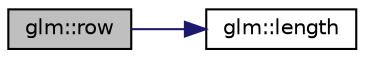 digraph "glm::row"
{
 // LATEX_PDF_SIZE
  edge [fontname="Helvetica",fontsize="10",labelfontname="Helvetica",labelfontsize="10"];
  node [fontname="Helvetica",fontsize="10",shape=record];
  rankdir="LR";
  Node1 [label="glm::row",height=0.2,width=0.4,color="black", fillcolor="grey75", style="filled", fontcolor="black",tooltip=" "];
  Node1 -> Node2 [color="midnightblue",fontsize="10",style="solid",fontname="Helvetica"];
  Node2 [label="glm::length",height=0.2,width=0.4,color="black", fillcolor="white", style="filled",URL="$group__core__func__geometric.html#ga18d45e3d4c7705e67ccfabd99e521604",tooltip=" "];
}
